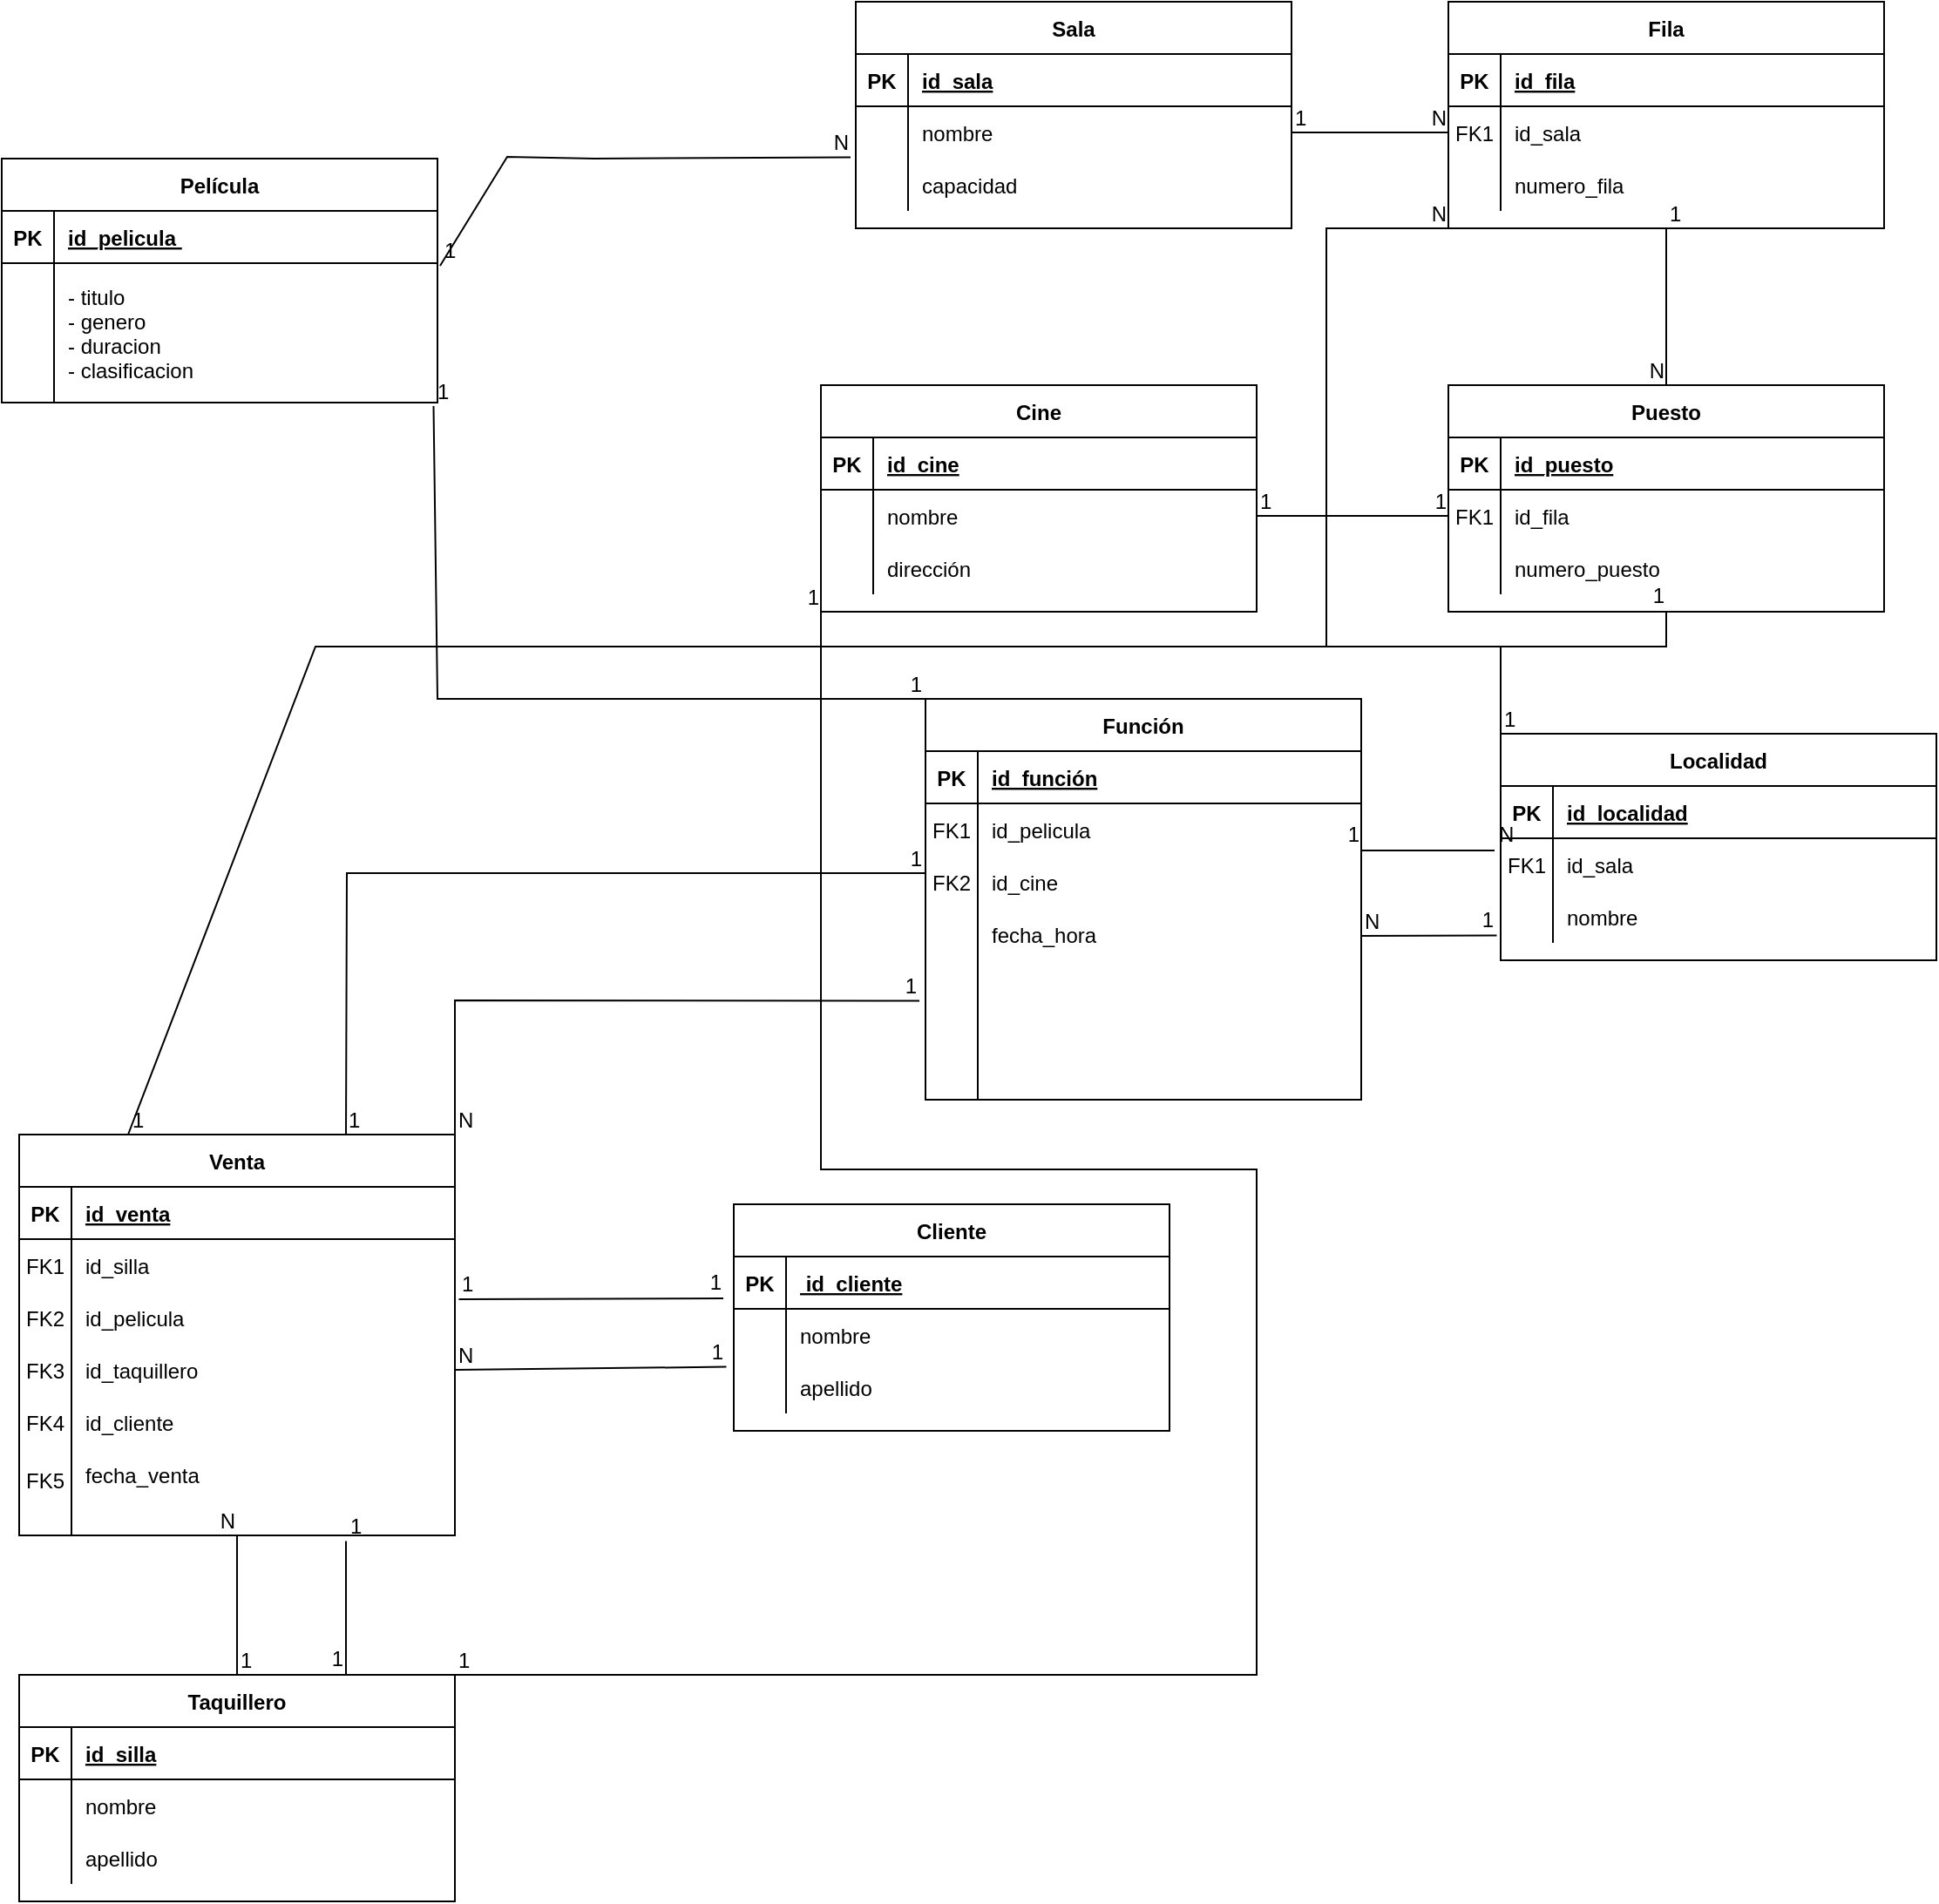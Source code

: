 <mxfile version="24.6.4" type="google">
  <diagram id="R2lEEEUBdFMjLlhIrx00" name="Page-1">
    <mxGraphModel grid="1" page="1" gridSize="10" guides="1" tooltips="1" connect="1" arrows="1" fold="1" pageScale="1" pageWidth="850" pageHeight="1100" math="0" shadow="0" extFonts="Permanent Marker^https://fonts.googleapis.com/css?family=Permanent+Marker">
      <root>
        <mxCell id="0" />
        <mxCell id="1" parent="0" />
        <mxCell id="C-vyLk0tnHw3VtMMgP7b-2" value="Sala" style="shape=table;startSize=30;container=1;collapsible=1;childLayout=tableLayout;fixedRows=1;rowLines=0;fontStyle=1;align=center;resizeLast=1;" vertex="1" parent="1">
          <mxGeometry x="550" y="20" width="250" height="130" as="geometry" />
        </mxCell>
        <mxCell id="C-vyLk0tnHw3VtMMgP7b-3" value="" style="shape=partialRectangle;collapsible=0;dropTarget=0;pointerEvents=0;fillColor=none;points=[[0,0.5],[1,0.5]];portConstraint=eastwest;top=0;left=0;right=0;bottom=1;" vertex="1" parent="C-vyLk0tnHw3VtMMgP7b-2">
          <mxGeometry y="30" width="250" height="30" as="geometry" />
        </mxCell>
        <mxCell id="C-vyLk0tnHw3VtMMgP7b-4" value="PK" style="shape=partialRectangle;overflow=hidden;connectable=0;fillColor=none;top=0;left=0;bottom=0;right=0;fontStyle=1;" vertex="1" parent="C-vyLk0tnHw3VtMMgP7b-3">
          <mxGeometry width="30" height="30" as="geometry">
            <mxRectangle width="30" height="30" as="alternateBounds" />
          </mxGeometry>
        </mxCell>
        <mxCell id="C-vyLk0tnHw3VtMMgP7b-5" value="id_sala " style="shape=partialRectangle;overflow=hidden;connectable=0;fillColor=none;top=0;left=0;bottom=0;right=0;align=left;spacingLeft=6;fontStyle=5;" vertex="1" parent="C-vyLk0tnHw3VtMMgP7b-3">
          <mxGeometry x="30" width="220" height="30" as="geometry">
            <mxRectangle width="220" height="30" as="alternateBounds" />
          </mxGeometry>
        </mxCell>
        <mxCell id="C-vyLk0tnHw3VtMMgP7b-6" value="" style="shape=partialRectangle;collapsible=0;dropTarget=0;pointerEvents=0;fillColor=none;points=[[0,0.5],[1,0.5]];portConstraint=eastwest;top=0;left=0;right=0;bottom=0;" vertex="1" parent="C-vyLk0tnHw3VtMMgP7b-2">
          <mxGeometry y="60" width="250" height="30" as="geometry" />
        </mxCell>
        <mxCell id="C-vyLk0tnHw3VtMMgP7b-7" value="" style="shape=partialRectangle;overflow=hidden;connectable=0;fillColor=none;top=0;left=0;bottom=0;right=0;" vertex="1" parent="C-vyLk0tnHw3VtMMgP7b-6">
          <mxGeometry width="30" height="30" as="geometry">
            <mxRectangle width="30" height="30" as="alternateBounds" />
          </mxGeometry>
        </mxCell>
        <mxCell id="C-vyLk0tnHw3VtMMgP7b-8" value="nombre" style="shape=partialRectangle;overflow=hidden;connectable=0;fillColor=none;top=0;left=0;bottom=0;right=0;align=left;spacingLeft=6;" vertex="1" parent="C-vyLk0tnHw3VtMMgP7b-6">
          <mxGeometry x="30" width="220" height="30" as="geometry">
            <mxRectangle width="220" height="30" as="alternateBounds" />
          </mxGeometry>
        </mxCell>
        <mxCell id="C-vyLk0tnHw3VtMMgP7b-9" value="" style="shape=partialRectangle;collapsible=0;dropTarget=0;pointerEvents=0;fillColor=none;points=[[0,0.5],[1,0.5]];portConstraint=eastwest;top=0;left=0;right=0;bottom=0;" vertex="1" parent="C-vyLk0tnHw3VtMMgP7b-2">
          <mxGeometry y="90" width="250" height="30" as="geometry" />
        </mxCell>
        <mxCell id="C-vyLk0tnHw3VtMMgP7b-10" value="" style="shape=partialRectangle;overflow=hidden;connectable=0;fillColor=none;top=0;left=0;bottom=0;right=0;" vertex="1" parent="C-vyLk0tnHw3VtMMgP7b-9">
          <mxGeometry width="30" height="30" as="geometry">
            <mxRectangle width="30" height="30" as="alternateBounds" />
          </mxGeometry>
        </mxCell>
        <mxCell id="C-vyLk0tnHw3VtMMgP7b-11" value="capacidad" style="shape=partialRectangle;overflow=hidden;connectable=0;fillColor=none;top=0;left=0;bottom=0;right=0;align=left;spacingLeft=6;" vertex="1" parent="C-vyLk0tnHw3VtMMgP7b-9">
          <mxGeometry x="30" width="220" height="30" as="geometry">
            <mxRectangle width="220" height="30" as="alternateBounds" />
          </mxGeometry>
        </mxCell>
        <mxCell id="C-vyLk0tnHw3VtMMgP7b-13" value="Fila" style="shape=table;startSize=30;container=1;collapsible=1;childLayout=tableLayout;fixedRows=1;rowLines=0;fontStyle=1;align=center;resizeLast=1;" vertex="1" parent="1">
          <mxGeometry x="890" y="20" width="250" height="130" as="geometry">
            <mxRectangle x="450" y="280" width="60" height="30" as="alternateBounds" />
          </mxGeometry>
        </mxCell>
        <mxCell id="C-vyLk0tnHw3VtMMgP7b-14" value="" style="shape=partialRectangle;collapsible=0;dropTarget=0;pointerEvents=0;fillColor=none;points=[[0,0.5],[1,0.5]];portConstraint=eastwest;top=0;left=0;right=0;bottom=1;" vertex="1" parent="C-vyLk0tnHw3VtMMgP7b-13">
          <mxGeometry y="30" width="250" height="30" as="geometry" />
        </mxCell>
        <mxCell id="C-vyLk0tnHw3VtMMgP7b-15" value="PK" style="shape=partialRectangle;overflow=hidden;connectable=0;fillColor=none;top=0;left=0;bottom=0;right=0;fontStyle=1;" vertex="1" parent="C-vyLk0tnHw3VtMMgP7b-14">
          <mxGeometry width="30" height="30" as="geometry">
            <mxRectangle width="30" height="30" as="alternateBounds" />
          </mxGeometry>
        </mxCell>
        <mxCell id="C-vyLk0tnHw3VtMMgP7b-16" value="id_fila " style="shape=partialRectangle;overflow=hidden;connectable=0;fillColor=none;top=0;left=0;bottom=0;right=0;align=left;spacingLeft=6;fontStyle=5;" vertex="1" parent="C-vyLk0tnHw3VtMMgP7b-14">
          <mxGeometry x="30" width="220" height="30" as="geometry">
            <mxRectangle width="220" height="30" as="alternateBounds" />
          </mxGeometry>
        </mxCell>
        <mxCell id="C-vyLk0tnHw3VtMMgP7b-17" value="" style="shape=partialRectangle;collapsible=0;dropTarget=0;pointerEvents=0;fillColor=none;points=[[0,0.5],[1,0.5]];portConstraint=eastwest;top=0;left=0;right=0;bottom=0;" vertex="1" parent="C-vyLk0tnHw3VtMMgP7b-13">
          <mxGeometry y="60" width="250" height="30" as="geometry" />
        </mxCell>
        <mxCell id="C-vyLk0tnHw3VtMMgP7b-18" value="FK1" style="shape=partialRectangle;overflow=hidden;connectable=0;fillColor=none;top=0;left=0;bottom=0;right=0;" vertex="1" parent="C-vyLk0tnHw3VtMMgP7b-17">
          <mxGeometry width="30" height="30" as="geometry">
            <mxRectangle width="30" height="30" as="alternateBounds" />
          </mxGeometry>
        </mxCell>
        <mxCell id="C-vyLk0tnHw3VtMMgP7b-19" value="id_sala" style="shape=partialRectangle;overflow=hidden;connectable=0;fillColor=none;top=0;left=0;bottom=0;right=0;align=left;spacingLeft=6;" vertex="1" parent="C-vyLk0tnHw3VtMMgP7b-17">
          <mxGeometry x="30" width="220" height="30" as="geometry">
            <mxRectangle width="220" height="30" as="alternateBounds" />
          </mxGeometry>
        </mxCell>
        <mxCell id="C-vyLk0tnHw3VtMMgP7b-20" value="" style="shape=partialRectangle;collapsible=0;dropTarget=0;pointerEvents=0;fillColor=none;points=[[0,0.5],[1,0.5]];portConstraint=eastwest;top=0;left=0;right=0;bottom=0;" vertex="1" parent="C-vyLk0tnHw3VtMMgP7b-13">
          <mxGeometry y="90" width="250" height="30" as="geometry" />
        </mxCell>
        <mxCell id="C-vyLk0tnHw3VtMMgP7b-21" value="" style="shape=partialRectangle;overflow=hidden;connectable=0;fillColor=none;top=0;left=0;bottom=0;right=0;" vertex="1" parent="C-vyLk0tnHw3VtMMgP7b-20">
          <mxGeometry width="30" height="30" as="geometry">
            <mxRectangle width="30" height="30" as="alternateBounds" />
          </mxGeometry>
        </mxCell>
        <mxCell id="C-vyLk0tnHw3VtMMgP7b-22" value="numero_fila" style="shape=partialRectangle;overflow=hidden;connectable=0;fillColor=none;top=0;left=0;bottom=0;right=0;align=left;spacingLeft=6;" vertex="1" parent="C-vyLk0tnHw3VtMMgP7b-20">
          <mxGeometry x="30" width="220" height="30" as="geometry">
            <mxRectangle width="220" height="30" as="alternateBounds" />
          </mxGeometry>
        </mxCell>
        <mxCell id="C-vyLk0tnHw3VtMMgP7b-23" value="Película" style="shape=table;startSize=30;container=1;collapsible=1;childLayout=tableLayout;fixedRows=1;rowLines=0;fontStyle=1;align=center;resizeLast=1;" vertex="1" parent="1">
          <mxGeometry x="60" y="110" width="250" height="140" as="geometry" />
        </mxCell>
        <mxCell id="C-vyLk0tnHw3VtMMgP7b-24" value="" style="shape=partialRectangle;collapsible=0;dropTarget=0;pointerEvents=0;fillColor=none;points=[[0,0.5],[1,0.5]];portConstraint=eastwest;top=0;left=0;right=0;bottom=1;" vertex="1" parent="C-vyLk0tnHw3VtMMgP7b-23">
          <mxGeometry y="30" width="250" height="30" as="geometry" />
        </mxCell>
        <mxCell id="C-vyLk0tnHw3VtMMgP7b-25" value="PK" style="shape=partialRectangle;overflow=hidden;connectable=0;fillColor=none;top=0;left=0;bottom=0;right=0;fontStyle=1;" vertex="1" parent="C-vyLk0tnHw3VtMMgP7b-24">
          <mxGeometry width="30" height="30" as="geometry">
            <mxRectangle width="30" height="30" as="alternateBounds" />
          </mxGeometry>
        </mxCell>
        <mxCell id="C-vyLk0tnHw3VtMMgP7b-26" value="id_pelicula " style="shape=partialRectangle;overflow=hidden;connectable=0;fillColor=none;top=0;left=0;bottom=0;right=0;align=left;spacingLeft=6;fontStyle=5;" vertex="1" parent="C-vyLk0tnHw3VtMMgP7b-24">
          <mxGeometry x="30" width="220" height="30" as="geometry">
            <mxRectangle width="220" height="30" as="alternateBounds" />
          </mxGeometry>
        </mxCell>
        <mxCell id="C-vyLk0tnHw3VtMMgP7b-27" value="" style="shape=partialRectangle;collapsible=0;dropTarget=0;pointerEvents=0;fillColor=none;points=[[0,0.5],[1,0.5]];portConstraint=eastwest;top=0;left=0;right=0;bottom=0;" vertex="1" parent="C-vyLk0tnHw3VtMMgP7b-23">
          <mxGeometry y="60" width="250" height="80" as="geometry" />
        </mxCell>
        <mxCell id="C-vyLk0tnHw3VtMMgP7b-28" value="" style="shape=partialRectangle;overflow=hidden;connectable=0;fillColor=none;top=0;left=0;bottom=0;right=0;" vertex="1" parent="C-vyLk0tnHw3VtMMgP7b-27">
          <mxGeometry width="30" height="80" as="geometry">
            <mxRectangle width="30" height="80" as="alternateBounds" />
          </mxGeometry>
        </mxCell>
        <mxCell id="C-vyLk0tnHw3VtMMgP7b-29" value="- titulo&#xa;- genero&#xa;- duracion&#xa;- clasificacion" style="shape=partialRectangle;overflow=hidden;connectable=0;fillColor=none;top=0;left=0;bottom=0;right=0;align=left;spacingLeft=6;" vertex="1" parent="C-vyLk0tnHw3VtMMgP7b-27">
          <mxGeometry x="30" width="220" height="80" as="geometry">
            <mxRectangle width="220" height="80" as="alternateBounds" />
          </mxGeometry>
        </mxCell>
        <mxCell id="oK8JQC0WlTjFIz0w47N_-2" value="Puesto" style="shape=table;startSize=30;container=1;collapsible=1;childLayout=tableLayout;fixedRows=1;rowLines=0;fontStyle=1;align=center;resizeLast=1;" vertex="1" parent="1">
          <mxGeometry x="890" y="240" width="250" height="130" as="geometry" />
        </mxCell>
        <mxCell id="oK8JQC0WlTjFIz0w47N_-3" value="" style="shape=partialRectangle;collapsible=0;dropTarget=0;pointerEvents=0;fillColor=none;points=[[0,0.5],[1,0.5]];portConstraint=eastwest;top=0;left=0;right=0;bottom=1;" vertex="1" parent="oK8JQC0WlTjFIz0w47N_-2">
          <mxGeometry y="30" width="250" height="30" as="geometry" />
        </mxCell>
        <mxCell id="oK8JQC0WlTjFIz0w47N_-4" value="PK" style="shape=partialRectangle;overflow=hidden;connectable=0;fillColor=none;top=0;left=0;bottom=0;right=0;fontStyle=1;" vertex="1" parent="oK8JQC0WlTjFIz0w47N_-3">
          <mxGeometry width="30" height="30" as="geometry">
            <mxRectangle width="30" height="30" as="alternateBounds" />
          </mxGeometry>
        </mxCell>
        <mxCell id="oK8JQC0WlTjFIz0w47N_-5" value="id_puesto" style="shape=partialRectangle;overflow=hidden;connectable=0;fillColor=none;top=0;left=0;bottom=0;right=0;align=left;spacingLeft=6;fontStyle=5;" vertex="1" parent="oK8JQC0WlTjFIz0w47N_-3">
          <mxGeometry x="30" width="220" height="30" as="geometry">
            <mxRectangle width="220" height="30" as="alternateBounds" />
          </mxGeometry>
        </mxCell>
        <mxCell id="oK8JQC0WlTjFIz0w47N_-6" value="" style="shape=partialRectangle;collapsible=0;dropTarget=0;pointerEvents=0;fillColor=none;points=[[0,0.5],[1,0.5]];portConstraint=eastwest;top=0;left=0;right=0;bottom=0;" vertex="1" parent="oK8JQC0WlTjFIz0w47N_-2">
          <mxGeometry y="60" width="250" height="30" as="geometry" />
        </mxCell>
        <mxCell id="oK8JQC0WlTjFIz0w47N_-7" value="FK1" style="shape=partialRectangle;overflow=hidden;connectable=0;fillColor=none;top=0;left=0;bottom=0;right=0;" vertex="1" parent="oK8JQC0WlTjFIz0w47N_-6">
          <mxGeometry width="30" height="30" as="geometry">
            <mxRectangle width="30" height="30" as="alternateBounds" />
          </mxGeometry>
        </mxCell>
        <mxCell id="oK8JQC0WlTjFIz0w47N_-8" value="id_fila" style="shape=partialRectangle;overflow=hidden;connectable=0;fillColor=none;top=0;left=0;bottom=0;right=0;align=left;spacingLeft=6;" vertex="1" parent="oK8JQC0WlTjFIz0w47N_-6">
          <mxGeometry x="30" width="220" height="30" as="geometry">
            <mxRectangle width="220" height="30" as="alternateBounds" />
          </mxGeometry>
        </mxCell>
        <mxCell id="oK8JQC0WlTjFIz0w47N_-9" value="" style="shape=partialRectangle;collapsible=0;dropTarget=0;pointerEvents=0;fillColor=none;points=[[0,0.5],[1,0.5]];portConstraint=eastwest;top=0;left=0;right=0;bottom=0;" vertex="1" parent="oK8JQC0WlTjFIz0w47N_-2">
          <mxGeometry y="90" width="250" height="30" as="geometry" />
        </mxCell>
        <mxCell id="oK8JQC0WlTjFIz0w47N_-10" value="" style="shape=partialRectangle;overflow=hidden;connectable=0;fillColor=none;top=0;left=0;bottom=0;right=0;" vertex="1" parent="oK8JQC0WlTjFIz0w47N_-9">
          <mxGeometry width="30" height="30" as="geometry">
            <mxRectangle width="30" height="30" as="alternateBounds" />
          </mxGeometry>
        </mxCell>
        <mxCell id="oK8JQC0WlTjFIz0w47N_-11" value="numero_puesto" style="shape=partialRectangle;overflow=hidden;connectable=0;fillColor=none;top=0;left=0;bottom=0;right=0;align=left;spacingLeft=6;" vertex="1" parent="oK8JQC0WlTjFIz0w47N_-9">
          <mxGeometry x="30" width="220" height="30" as="geometry">
            <mxRectangle width="220" height="30" as="alternateBounds" />
          </mxGeometry>
        </mxCell>
        <mxCell id="oK8JQC0WlTjFIz0w47N_-12" value="Cine" style="shape=table;startSize=30;container=1;collapsible=1;childLayout=tableLayout;fixedRows=1;rowLines=0;fontStyle=1;align=center;resizeLast=1;" vertex="1" parent="1">
          <mxGeometry x="530" y="240" width="250" height="130" as="geometry" />
        </mxCell>
        <mxCell id="oK8JQC0WlTjFIz0w47N_-13" value="" style="shape=partialRectangle;collapsible=0;dropTarget=0;pointerEvents=0;fillColor=none;points=[[0,0.5],[1,0.5]];portConstraint=eastwest;top=0;left=0;right=0;bottom=1;" vertex="1" parent="oK8JQC0WlTjFIz0w47N_-12">
          <mxGeometry y="30" width="250" height="30" as="geometry" />
        </mxCell>
        <mxCell id="oK8JQC0WlTjFIz0w47N_-14" value="PK" style="shape=partialRectangle;overflow=hidden;connectable=0;fillColor=none;top=0;left=0;bottom=0;right=0;fontStyle=1;" vertex="1" parent="oK8JQC0WlTjFIz0w47N_-13">
          <mxGeometry width="30" height="30" as="geometry">
            <mxRectangle width="30" height="30" as="alternateBounds" />
          </mxGeometry>
        </mxCell>
        <mxCell id="oK8JQC0WlTjFIz0w47N_-15" value="id_cine" style="shape=partialRectangle;overflow=hidden;connectable=0;fillColor=none;top=0;left=0;bottom=0;right=0;align=left;spacingLeft=6;fontStyle=5;" vertex="1" parent="oK8JQC0WlTjFIz0w47N_-13">
          <mxGeometry x="30" width="220" height="30" as="geometry">
            <mxRectangle width="220" height="30" as="alternateBounds" />
          </mxGeometry>
        </mxCell>
        <mxCell id="oK8JQC0WlTjFIz0w47N_-16" value="" style="shape=partialRectangle;collapsible=0;dropTarget=0;pointerEvents=0;fillColor=none;points=[[0,0.5],[1,0.5]];portConstraint=eastwest;top=0;left=0;right=0;bottom=0;" vertex="1" parent="oK8JQC0WlTjFIz0w47N_-12">
          <mxGeometry y="60" width="250" height="30" as="geometry" />
        </mxCell>
        <mxCell id="oK8JQC0WlTjFIz0w47N_-17" value="" style="shape=partialRectangle;overflow=hidden;connectable=0;fillColor=none;top=0;left=0;bottom=0;right=0;" vertex="1" parent="oK8JQC0WlTjFIz0w47N_-16">
          <mxGeometry width="30" height="30" as="geometry">
            <mxRectangle width="30" height="30" as="alternateBounds" />
          </mxGeometry>
        </mxCell>
        <mxCell id="oK8JQC0WlTjFIz0w47N_-18" value="nombre" style="shape=partialRectangle;overflow=hidden;connectable=0;fillColor=none;top=0;left=0;bottom=0;right=0;align=left;spacingLeft=6;" vertex="1" parent="oK8JQC0WlTjFIz0w47N_-16">
          <mxGeometry x="30" width="220" height="30" as="geometry">
            <mxRectangle width="220" height="30" as="alternateBounds" />
          </mxGeometry>
        </mxCell>
        <mxCell id="oK8JQC0WlTjFIz0w47N_-19" value="" style="shape=partialRectangle;collapsible=0;dropTarget=0;pointerEvents=0;fillColor=none;points=[[0,0.5],[1,0.5]];portConstraint=eastwest;top=0;left=0;right=0;bottom=0;" vertex="1" parent="oK8JQC0WlTjFIz0w47N_-12">
          <mxGeometry y="90" width="250" height="30" as="geometry" />
        </mxCell>
        <mxCell id="oK8JQC0WlTjFIz0w47N_-20" value="" style="shape=partialRectangle;overflow=hidden;connectable=0;fillColor=none;top=0;left=0;bottom=0;right=0;" vertex="1" parent="oK8JQC0WlTjFIz0w47N_-19">
          <mxGeometry width="30" height="30" as="geometry">
            <mxRectangle width="30" height="30" as="alternateBounds" />
          </mxGeometry>
        </mxCell>
        <mxCell id="oK8JQC0WlTjFIz0w47N_-21" value="dirección" style="shape=partialRectangle;overflow=hidden;connectable=0;fillColor=none;top=0;left=0;bottom=0;right=0;align=left;spacingLeft=6;" vertex="1" parent="oK8JQC0WlTjFIz0w47N_-19">
          <mxGeometry x="30" width="220" height="30" as="geometry">
            <mxRectangle width="220" height="30" as="alternateBounds" />
          </mxGeometry>
        </mxCell>
        <mxCell id="oK8JQC0WlTjFIz0w47N_-22" value="Taquillero" style="shape=table;startSize=30;container=1;collapsible=1;childLayout=tableLayout;fixedRows=1;rowLines=0;fontStyle=1;align=center;resizeLast=1;" vertex="1" parent="1">
          <mxGeometry x="70" y="980" width="250" height="130" as="geometry" />
        </mxCell>
        <mxCell id="oK8JQC0WlTjFIz0w47N_-23" value="" style="shape=partialRectangle;collapsible=0;dropTarget=0;pointerEvents=0;fillColor=none;points=[[0,0.5],[1,0.5]];portConstraint=eastwest;top=0;left=0;right=0;bottom=1;" vertex="1" parent="oK8JQC0WlTjFIz0w47N_-22">
          <mxGeometry y="30" width="250" height="30" as="geometry" />
        </mxCell>
        <mxCell id="oK8JQC0WlTjFIz0w47N_-24" value="PK" style="shape=partialRectangle;overflow=hidden;connectable=0;fillColor=none;top=0;left=0;bottom=0;right=0;fontStyle=1;" vertex="1" parent="oK8JQC0WlTjFIz0w47N_-23">
          <mxGeometry width="30" height="30" as="geometry">
            <mxRectangle width="30" height="30" as="alternateBounds" />
          </mxGeometry>
        </mxCell>
        <mxCell id="oK8JQC0WlTjFIz0w47N_-25" value="id_silla " style="shape=partialRectangle;overflow=hidden;connectable=0;fillColor=none;top=0;left=0;bottom=0;right=0;align=left;spacingLeft=6;fontStyle=5;" vertex="1" parent="oK8JQC0WlTjFIz0w47N_-23">
          <mxGeometry x="30" width="220" height="30" as="geometry">
            <mxRectangle width="220" height="30" as="alternateBounds" />
          </mxGeometry>
        </mxCell>
        <mxCell id="oK8JQC0WlTjFIz0w47N_-26" value="" style="shape=partialRectangle;collapsible=0;dropTarget=0;pointerEvents=0;fillColor=none;points=[[0,0.5],[1,0.5]];portConstraint=eastwest;top=0;left=0;right=0;bottom=0;" vertex="1" parent="oK8JQC0WlTjFIz0w47N_-22">
          <mxGeometry y="60" width="250" height="30" as="geometry" />
        </mxCell>
        <mxCell id="oK8JQC0WlTjFIz0w47N_-27" value="" style="shape=partialRectangle;overflow=hidden;connectable=0;fillColor=none;top=0;left=0;bottom=0;right=0;" vertex="1" parent="oK8JQC0WlTjFIz0w47N_-26">
          <mxGeometry width="30" height="30" as="geometry">
            <mxRectangle width="30" height="30" as="alternateBounds" />
          </mxGeometry>
        </mxCell>
        <mxCell id="oK8JQC0WlTjFIz0w47N_-28" value="nombre" style="shape=partialRectangle;overflow=hidden;connectable=0;fillColor=none;top=0;left=0;bottom=0;right=0;align=left;spacingLeft=6;" vertex="1" parent="oK8JQC0WlTjFIz0w47N_-26">
          <mxGeometry x="30" width="220" height="30" as="geometry">
            <mxRectangle width="220" height="30" as="alternateBounds" />
          </mxGeometry>
        </mxCell>
        <mxCell id="oK8JQC0WlTjFIz0w47N_-29" value="" style="shape=partialRectangle;collapsible=0;dropTarget=0;pointerEvents=0;fillColor=none;points=[[0,0.5],[1,0.5]];portConstraint=eastwest;top=0;left=0;right=0;bottom=0;" vertex="1" parent="oK8JQC0WlTjFIz0w47N_-22">
          <mxGeometry y="90" width="250" height="30" as="geometry" />
        </mxCell>
        <mxCell id="oK8JQC0WlTjFIz0w47N_-30" value="" style="shape=partialRectangle;overflow=hidden;connectable=0;fillColor=none;top=0;left=0;bottom=0;right=0;" vertex="1" parent="oK8JQC0WlTjFIz0w47N_-29">
          <mxGeometry width="30" height="30" as="geometry">
            <mxRectangle width="30" height="30" as="alternateBounds" />
          </mxGeometry>
        </mxCell>
        <mxCell id="oK8JQC0WlTjFIz0w47N_-31" value="apellido" style="shape=partialRectangle;overflow=hidden;connectable=0;fillColor=none;top=0;left=0;bottom=0;right=0;align=left;spacingLeft=6;" vertex="1" parent="oK8JQC0WlTjFIz0w47N_-29">
          <mxGeometry x="30" width="220" height="30" as="geometry">
            <mxRectangle width="220" height="30" as="alternateBounds" />
          </mxGeometry>
        </mxCell>
        <mxCell id="oK8JQC0WlTjFIz0w47N_-32" value="Cliente" style="shape=table;startSize=30;container=1;collapsible=1;childLayout=tableLayout;fixedRows=1;rowLines=0;fontStyle=1;align=center;resizeLast=1;" vertex="1" parent="1">
          <mxGeometry x="480" y="710" width="250" height="130" as="geometry" />
        </mxCell>
        <mxCell id="oK8JQC0WlTjFIz0w47N_-33" value="" style="shape=partialRectangle;collapsible=0;dropTarget=0;pointerEvents=0;fillColor=none;points=[[0,0.5],[1,0.5]];portConstraint=eastwest;top=0;left=0;right=0;bottom=1;" vertex="1" parent="oK8JQC0WlTjFIz0w47N_-32">
          <mxGeometry y="30" width="250" height="30" as="geometry" />
        </mxCell>
        <mxCell id="oK8JQC0WlTjFIz0w47N_-34" value="PK" style="shape=partialRectangle;overflow=hidden;connectable=0;fillColor=none;top=0;left=0;bottom=0;right=0;fontStyle=1;" vertex="1" parent="oK8JQC0WlTjFIz0w47N_-33">
          <mxGeometry width="30" height="30" as="geometry">
            <mxRectangle width="30" height="30" as="alternateBounds" />
          </mxGeometry>
        </mxCell>
        <mxCell id="oK8JQC0WlTjFIz0w47N_-35" value=" id_cliente " style="shape=partialRectangle;overflow=hidden;connectable=0;fillColor=none;top=0;left=0;bottom=0;right=0;align=left;spacingLeft=6;fontStyle=5;" vertex="1" parent="oK8JQC0WlTjFIz0w47N_-33">
          <mxGeometry x="30" width="220" height="30" as="geometry">
            <mxRectangle width="220" height="30" as="alternateBounds" />
          </mxGeometry>
        </mxCell>
        <mxCell id="oK8JQC0WlTjFIz0w47N_-36" value="" style="shape=partialRectangle;collapsible=0;dropTarget=0;pointerEvents=0;fillColor=none;points=[[0,0.5],[1,0.5]];portConstraint=eastwest;top=0;left=0;right=0;bottom=0;" vertex="1" parent="oK8JQC0WlTjFIz0w47N_-32">
          <mxGeometry y="60" width="250" height="30" as="geometry" />
        </mxCell>
        <mxCell id="oK8JQC0WlTjFIz0w47N_-37" value="" style="shape=partialRectangle;overflow=hidden;connectable=0;fillColor=none;top=0;left=0;bottom=0;right=0;" vertex="1" parent="oK8JQC0WlTjFIz0w47N_-36">
          <mxGeometry width="30" height="30" as="geometry">
            <mxRectangle width="30" height="30" as="alternateBounds" />
          </mxGeometry>
        </mxCell>
        <mxCell id="oK8JQC0WlTjFIz0w47N_-38" value="nombre" style="shape=partialRectangle;overflow=hidden;connectable=0;fillColor=none;top=0;left=0;bottom=0;right=0;align=left;spacingLeft=6;" vertex="1" parent="oK8JQC0WlTjFIz0w47N_-36">
          <mxGeometry x="30" width="220" height="30" as="geometry">
            <mxRectangle width="220" height="30" as="alternateBounds" />
          </mxGeometry>
        </mxCell>
        <mxCell id="oK8JQC0WlTjFIz0w47N_-39" value="" style="shape=partialRectangle;collapsible=0;dropTarget=0;pointerEvents=0;fillColor=none;points=[[0,0.5],[1,0.5]];portConstraint=eastwest;top=0;left=0;right=0;bottom=0;" vertex="1" parent="oK8JQC0WlTjFIz0w47N_-32">
          <mxGeometry y="90" width="250" height="30" as="geometry" />
        </mxCell>
        <mxCell id="oK8JQC0WlTjFIz0w47N_-40" value="" style="shape=partialRectangle;overflow=hidden;connectable=0;fillColor=none;top=0;left=0;bottom=0;right=0;" vertex="1" parent="oK8JQC0WlTjFIz0w47N_-39">
          <mxGeometry width="30" height="30" as="geometry">
            <mxRectangle width="30" height="30" as="alternateBounds" />
          </mxGeometry>
        </mxCell>
        <mxCell id="oK8JQC0WlTjFIz0w47N_-41" value="apellido" style="shape=partialRectangle;overflow=hidden;connectable=0;fillColor=none;top=0;left=0;bottom=0;right=0;align=left;spacingLeft=6;" vertex="1" parent="oK8JQC0WlTjFIz0w47N_-39">
          <mxGeometry x="30" width="220" height="30" as="geometry">
            <mxRectangle width="220" height="30" as="alternateBounds" />
          </mxGeometry>
        </mxCell>
        <mxCell id="oK8JQC0WlTjFIz0w47N_-42" value="Venta" style="shape=table;startSize=30;container=1;collapsible=1;childLayout=tableLayout;fixedRows=1;rowLines=0;fontStyle=1;align=center;resizeLast=1;" vertex="1" parent="1">
          <mxGeometry x="70" y="670" width="250" height="230" as="geometry" />
        </mxCell>
        <mxCell id="oK8JQC0WlTjFIz0w47N_-43" value="" style="shape=partialRectangle;collapsible=0;dropTarget=0;pointerEvents=0;fillColor=none;points=[[0,0.5],[1,0.5]];portConstraint=eastwest;top=0;left=0;right=0;bottom=1;" vertex="1" parent="oK8JQC0WlTjFIz0w47N_-42">
          <mxGeometry y="30" width="250" height="30" as="geometry" />
        </mxCell>
        <mxCell id="oK8JQC0WlTjFIz0w47N_-44" value="PK" style="shape=partialRectangle;overflow=hidden;connectable=0;fillColor=none;top=0;left=0;bottom=0;right=0;fontStyle=1;" vertex="1" parent="oK8JQC0WlTjFIz0w47N_-43">
          <mxGeometry width="30" height="30" as="geometry">
            <mxRectangle width="30" height="30" as="alternateBounds" />
          </mxGeometry>
        </mxCell>
        <mxCell id="oK8JQC0WlTjFIz0w47N_-45" value="id_venta" style="shape=partialRectangle;overflow=hidden;connectable=0;fillColor=none;top=0;left=0;bottom=0;right=0;align=left;spacingLeft=6;fontStyle=5;" vertex="1" parent="oK8JQC0WlTjFIz0w47N_-43">
          <mxGeometry x="30" width="220" height="30" as="geometry">
            <mxRectangle width="220" height="30" as="alternateBounds" />
          </mxGeometry>
        </mxCell>
        <mxCell id="oK8JQC0WlTjFIz0w47N_-46" value="" style="shape=partialRectangle;collapsible=0;dropTarget=0;pointerEvents=0;fillColor=none;points=[[0,0.5],[1,0.5]];portConstraint=eastwest;top=0;left=0;right=0;bottom=0;" vertex="1" parent="oK8JQC0WlTjFIz0w47N_-42">
          <mxGeometry y="60" width="250" height="30" as="geometry" />
        </mxCell>
        <mxCell id="oK8JQC0WlTjFIz0w47N_-47" value="FK1" style="shape=partialRectangle;overflow=hidden;connectable=0;fillColor=none;top=0;left=0;bottom=0;right=0;" vertex="1" parent="oK8JQC0WlTjFIz0w47N_-46">
          <mxGeometry width="30" height="30" as="geometry">
            <mxRectangle width="30" height="30" as="alternateBounds" />
          </mxGeometry>
        </mxCell>
        <mxCell id="oK8JQC0WlTjFIz0w47N_-48" value="id_silla" style="shape=partialRectangle;overflow=hidden;connectable=0;fillColor=none;top=0;left=0;bottom=0;right=0;align=left;spacingLeft=6;" vertex="1" parent="oK8JQC0WlTjFIz0w47N_-46">
          <mxGeometry x="30" width="220" height="30" as="geometry">
            <mxRectangle width="220" height="30" as="alternateBounds" />
          </mxGeometry>
        </mxCell>
        <mxCell id="oK8JQC0WlTjFIz0w47N_-49" value="" style="shape=partialRectangle;collapsible=0;dropTarget=0;pointerEvents=0;fillColor=none;points=[[0,0.5],[1,0.5]];portConstraint=eastwest;top=0;left=0;right=0;bottom=0;" vertex="1" parent="oK8JQC0WlTjFIz0w47N_-42">
          <mxGeometry y="90" width="250" height="30" as="geometry" />
        </mxCell>
        <mxCell id="oK8JQC0WlTjFIz0w47N_-50" value="" style="shape=partialRectangle;overflow=hidden;connectable=0;fillColor=none;top=0;left=0;bottom=0;right=0;" vertex="1" parent="oK8JQC0WlTjFIz0w47N_-49">
          <mxGeometry width="30" height="30" as="geometry">
            <mxRectangle width="30" height="30" as="alternateBounds" />
          </mxGeometry>
        </mxCell>
        <mxCell id="oK8JQC0WlTjFIz0w47N_-51" value="id_pelicula" style="shape=partialRectangle;overflow=hidden;connectable=0;fillColor=none;top=0;left=0;bottom=0;right=0;align=left;spacingLeft=6;" vertex="1" parent="oK8JQC0WlTjFIz0w47N_-49">
          <mxGeometry x="30" width="220" height="30" as="geometry">
            <mxRectangle width="220" height="30" as="alternateBounds" />
          </mxGeometry>
        </mxCell>
        <mxCell id="oK8JQC0WlTjFIz0w47N_-58" value="" style="shape=partialRectangle;collapsible=0;dropTarget=0;pointerEvents=0;fillColor=none;points=[[0,0.5],[1,0.5]];portConstraint=eastwest;top=0;left=0;right=0;bottom=0;" vertex="1" parent="oK8JQC0WlTjFIz0w47N_-42">
          <mxGeometry y="120" width="250" height="30" as="geometry" />
        </mxCell>
        <mxCell id="oK8JQC0WlTjFIz0w47N_-59" value="" style="shape=partialRectangle;overflow=hidden;connectable=0;fillColor=none;top=0;left=0;bottom=0;right=0;" vertex="1" parent="oK8JQC0WlTjFIz0w47N_-58">
          <mxGeometry width="30" height="30" as="geometry">
            <mxRectangle width="30" height="30" as="alternateBounds" />
          </mxGeometry>
        </mxCell>
        <mxCell id="oK8JQC0WlTjFIz0w47N_-60" value="id_taquillero" style="shape=partialRectangle;overflow=hidden;connectable=0;fillColor=none;top=0;left=0;bottom=0;right=0;align=left;spacingLeft=6;" vertex="1" parent="oK8JQC0WlTjFIz0w47N_-58">
          <mxGeometry x="30" width="220" height="30" as="geometry">
            <mxRectangle width="220" height="30" as="alternateBounds" />
          </mxGeometry>
        </mxCell>
        <mxCell id="oK8JQC0WlTjFIz0w47N_-61" value="" style="shape=partialRectangle;collapsible=0;dropTarget=0;pointerEvents=0;fillColor=none;points=[[0,0.5],[1,0.5]];portConstraint=eastwest;top=0;left=0;right=0;bottom=0;" vertex="1" parent="oK8JQC0WlTjFIz0w47N_-42">
          <mxGeometry y="150" width="250" height="30" as="geometry" />
        </mxCell>
        <mxCell id="oK8JQC0WlTjFIz0w47N_-62" value="" style="shape=partialRectangle;overflow=hidden;connectable=0;fillColor=none;top=0;left=0;bottom=0;right=0;" vertex="1" parent="oK8JQC0WlTjFIz0w47N_-61">
          <mxGeometry width="30" height="30" as="geometry">
            <mxRectangle width="30" height="30" as="alternateBounds" />
          </mxGeometry>
        </mxCell>
        <mxCell id="oK8JQC0WlTjFIz0w47N_-63" value="id_cliente" style="shape=partialRectangle;overflow=hidden;connectable=0;fillColor=none;top=0;left=0;bottom=0;right=0;align=left;spacingLeft=6;" vertex="1" parent="oK8JQC0WlTjFIz0w47N_-61">
          <mxGeometry x="30" width="220" height="30" as="geometry">
            <mxRectangle width="220" height="30" as="alternateBounds" />
          </mxGeometry>
        </mxCell>
        <mxCell id="oK8JQC0WlTjFIz0w47N_-64" value="" style="shape=partialRectangle;collapsible=0;dropTarget=0;pointerEvents=0;fillColor=none;points=[[0,0.5],[1,0.5]];portConstraint=eastwest;top=0;left=0;right=0;bottom=0;" vertex="1" parent="oK8JQC0WlTjFIz0w47N_-42">
          <mxGeometry y="180" width="250" height="30" as="geometry" />
        </mxCell>
        <mxCell id="oK8JQC0WlTjFIz0w47N_-65" value="" style="shape=partialRectangle;overflow=hidden;connectable=0;fillColor=none;top=0;left=0;bottom=0;right=0;" vertex="1" parent="oK8JQC0WlTjFIz0w47N_-64">
          <mxGeometry width="30" height="30" as="geometry">
            <mxRectangle width="30" height="30" as="alternateBounds" />
          </mxGeometry>
        </mxCell>
        <mxCell id="oK8JQC0WlTjFIz0w47N_-66" value="fecha_venta" style="shape=partialRectangle;overflow=hidden;connectable=0;fillColor=none;top=0;left=0;bottom=0;right=0;align=left;spacingLeft=6;" vertex="1" parent="oK8JQC0WlTjFIz0w47N_-64">
          <mxGeometry x="30" width="220" height="30" as="geometry">
            <mxRectangle width="220" height="30" as="alternateBounds" />
          </mxGeometry>
        </mxCell>
        <mxCell id="oK8JQC0WlTjFIz0w47N_-67" value="" style="shape=partialRectangle;collapsible=0;dropTarget=0;pointerEvents=0;fillColor=none;points=[[0,0.5],[1,0.5]];portConstraint=eastwest;top=0;left=0;right=0;bottom=0;" vertex="1" parent="oK8JQC0WlTjFIz0w47N_-42">
          <mxGeometry y="210" width="250" height="20" as="geometry" />
        </mxCell>
        <mxCell id="oK8JQC0WlTjFIz0w47N_-68" value="" style="shape=partialRectangle;overflow=hidden;connectable=0;fillColor=none;top=0;left=0;bottom=0;right=0;" vertex="1" parent="oK8JQC0WlTjFIz0w47N_-67">
          <mxGeometry width="30" height="20" as="geometry">
            <mxRectangle width="30" height="20" as="alternateBounds" />
          </mxGeometry>
        </mxCell>
        <mxCell id="oK8JQC0WlTjFIz0w47N_-69" value="" style="shape=partialRectangle;overflow=hidden;connectable=0;fillColor=none;top=0;left=0;bottom=0;right=0;align=left;spacingLeft=6;" vertex="1" parent="oK8JQC0WlTjFIz0w47N_-67">
          <mxGeometry x="30" width="220" height="20" as="geometry">
            <mxRectangle width="220" height="20" as="alternateBounds" />
          </mxGeometry>
        </mxCell>
        <mxCell id="oK8JQC0WlTjFIz0w47N_-54" value="FK2" style="shape=partialRectangle;overflow=hidden;connectable=0;fillColor=none;top=0;left=0;bottom=0;right=0;" vertex="1" parent="1">
          <mxGeometry x="70" y="760" width="30" height="30" as="geometry">
            <mxRectangle width="30" height="30" as="alternateBounds" />
          </mxGeometry>
        </mxCell>
        <mxCell id="oK8JQC0WlTjFIz0w47N_-71" value="FK3" style="shape=partialRectangle;overflow=hidden;connectable=0;fillColor=none;top=0;left=0;bottom=0;right=0;" vertex="1" parent="1">
          <mxGeometry x="70" y="790" width="30" height="30" as="geometry">
            <mxRectangle width="30" height="30" as="alternateBounds" />
          </mxGeometry>
        </mxCell>
        <mxCell id="oK8JQC0WlTjFIz0w47N_-72" value="FK4" style="shape=partialRectangle;overflow=hidden;connectable=0;fillColor=none;top=0;left=0;bottom=0;right=0;" vertex="1" parent="1">
          <mxGeometry x="70" y="820" width="30" height="30" as="geometry">
            <mxRectangle width="30" height="30" as="alternateBounds" />
          </mxGeometry>
        </mxCell>
        <mxCell id="oK8JQC0WlTjFIz0w47N_-73" value="FK5&#xa;" style="shape=partialRectangle;overflow=hidden;connectable=0;fillColor=none;top=0;left=0;bottom=0;right=0;" vertex="1" parent="1">
          <mxGeometry x="70" y="860" width="30" height="30" as="geometry">
            <mxRectangle width="30" height="30" as="alternateBounds" />
          </mxGeometry>
        </mxCell>
        <mxCell id="oK8JQC0WlTjFIz0w47N_-77" value="" style="endArrow=none;html=1;rounded=0;exitX=1.006;exitY=0.019;exitDx=0;exitDy=0;exitPerimeter=0;entryX=-0.012;entryY=-0.027;entryDx=0;entryDy=0;entryPerimeter=0;" edge="1" parent="1" source="C-vyLk0tnHw3VtMMgP7b-27" target="C-vyLk0tnHw3VtMMgP7b-9">
          <mxGeometry relative="1" as="geometry">
            <mxPoint x="380" y="270" as="sourcePoint" />
            <mxPoint x="540" y="270" as="targetPoint" />
            <Array as="points">
              <mxPoint x="350" y="109" />
              <mxPoint x="400" y="110" />
            </Array>
          </mxGeometry>
        </mxCell>
        <mxCell id="oK8JQC0WlTjFIz0w47N_-78" value="1" style="resizable=0;html=1;whiteSpace=wrap;align=left;verticalAlign=bottom;direction=south;" connectable="0" vertex="1" parent="oK8JQC0WlTjFIz0w47N_-77">
          <mxGeometry x="-1" relative="1" as="geometry" />
        </mxCell>
        <mxCell id="oK8JQC0WlTjFIz0w47N_-79" value="N" style="resizable=0;html=1;whiteSpace=wrap;align=right;verticalAlign=bottom;" connectable="0" vertex="1" parent="oK8JQC0WlTjFIz0w47N_-77">
          <mxGeometry x="1" relative="1" as="geometry" />
        </mxCell>
        <mxCell id="oK8JQC0WlTjFIz0w47N_-86" value="" style="endArrow=none;html=1;rounded=0;entryX=0;entryY=0.5;entryDx=0;entryDy=0;exitX=1;exitY=0.5;exitDx=0;exitDy=0;" edge="1" parent="1" source="C-vyLk0tnHw3VtMMgP7b-6" target="C-vyLk0tnHw3VtMMgP7b-17">
          <mxGeometry relative="1" as="geometry">
            <mxPoint x="790" y="200" as="sourcePoint" />
            <mxPoint x="540" y="270" as="targetPoint" />
            <Array as="points" />
          </mxGeometry>
        </mxCell>
        <mxCell id="oK8JQC0WlTjFIz0w47N_-87" value="1" style="resizable=0;html=1;whiteSpace=wrap;align=left;verticalAlign=bottom;" connectable="0" vertex="1" parent="oK8JQC0WlTjFIz0w47N_-86">
          <mxGeometry x="-1" relative="1" as="geometry" />
        </mxCell>
        <mxCell id="oK8JQC0WlTjFIz0w47N_-88" value="N" style="resizable=0;html=1;whiteSpace=wrap;align=right;verticalAlign=bottom;" connectable="0" vertex="1" parent="oK8JQC0WlTjFIz0w47N_-86">
          <mxGeometry x="1" relative="1" as="geometry" />
        </mxCell>
        <mxCell id="oK8JQC0WlTjFIz0w47N_-89" value="" style="endArrow=none;html=1;rounded=0;entryX=0.5;entryY=0;entryDx=0;entryDy=0;exitX=0.5;exitY=1;exitDx=0;exitDy=0;" edge="1" parent="1" source="C-vyLk0tnHw3VtMMgP7b-13" target="oK8JQC0WlTjFIz0w47N_-2">
          <mxGeometry relative="1" as="geometry">
            <mxPoint x="380" y="270" as="sourcePoint" />
            <mxPoint x="540" y="270" as="targetPoint" />
          </mxGeometry>
        </mxCell>
        <mxCell id="oK8JQC0WlTjFIz0w47N_-90" value="1" style="resizable=0;html=1;whiteSpace=wrap;align=left;verticalAlign=bottom;" connectable="0" vertex="1" parent="oK8JQC0WlTjFIz0w47N_-89">
          <mxGeometry x="-1" relative="1" as="geometry" />
        </mxCell>
        <mxCell id="oK8JQC0WlTjFIz0w47N_-91" value="N" style="resizable=0;html=1;whiteSpace=wrap;align=right;verticalAlign=bottom;" connectable="0" vertex="1" parent="oK8JQC0WlTjFIz0w47N_-89">
          <mxGeometry x="1" relative="1" as="geometry" />
        </mxCell>
        <mxCell id="oK8JQC0WlTjFIz0w47N_-92" value="" style="endArrow=none;html=1;rounded=0;exitX=1;exitY=0.5;exitDx=0;exitDy=0;entryX=0;entryY=0.5;entryDx=0;entryDy=0;" edge="1" parent="1" source="oK8JQC0WlTjFIz0w47N_-16" target="oK8JQC0WlTjFIz0w47N_-6">
          <mxGeometry relative="1" as="geometry">
            <mxPoint x="380" y="270" as="sourcePoint" />
            <mxPoint x="540" y="270" as="targetPoint" />
          </mxGeometry>
        </mxCell>
        <mxCell id="oK8JQC0WlTjFIz0w47N_-93" value="1" style="resizable=0;html=1;whiteSpace=wrap;align=left;verticalAlign=bottom;" connectable="0" vertex="1" parent="oK8JQC0WlTjFIz0w47N_-92">
          <mxGeometry x="-1" relative="1" as="geometry" />
        </mxCell>
        <mxCell id="oK8JQC0WlTjFIz0w47N_-94" value="1" style="resizable=0;html=1;whiteSpace=wrap;align=right;verticalAlign=bottom;" connectable="0" vertex="1" parent="oK8JQC0WlTjFIz0w47N_-92">
          <mxGeometry x="1" relative="1" as="geometry" />
        </mxCell>
        <mxCell id="oK8JQC0WlTjFIz0w47N_-95" value="" style="endArrow=none;html=1;rounded=0;exitX=0.5;exitY=0;exitDx=0;exitDy=0;" edge="1" parent="1" source="oK8JQC0WlTjFIz0w47N_-22">
          <mxGeometry relative="1" as="geometry">
            <mxPoint x="380" y="270" as="sourcePoint" />
            <mxPoint x="195" y="900" as="targetPoint" />
          </mxGeometry>
        </mxCell>
        <mxCell id="oK8JQC0WlTjFIz0w47N_-96" value="1" style="resizable=0;html=1;whiteSpace=wrap;align=left;verticalAlign=bottom;" connectable="0" vertex="1" parent="oK8JQC0WlTjFIz0w47N_-95">
          <mxGeometry x="-1" relative="1" as="geometry" />
        </mxCell>
        <mxCell id="oK8JQC0WlTjFIz0w47N_-97" value="N" style="resizable=0;html=1;whiteSpace=wrap;align=right;verticalAlign=bottom;" connectable="0" vertex="1" parent="oK8JQC0WlTjFIz0w47N_-95">
          <mxGeometry x="1" relative="1" as="geometry" />
        </mxCell>
        <mxCell id="oK8JQC0WlTjFIz0w47N_-98" value="" style="endArrow=none;html=1;rounded=0;exitX=1;exitY=0.5;exitDx=0;exitDy=0;entryX=-0.017;entryY=0.11;entryDx=0;entryDy=0;entryPerimeter=0;" edge="1" parent="1" source="oK8JQC0WlTjFIz0w47N_-58" target="oK8JQC0WlTjFIz0w47N_-39">
          <mxGeometry relative="1" as="geometry">
            <mxPoint x="380" y="630" as="sourcePoint" />
            <mxPoint x="540" y="630" as="targetPoint" />
          </mxGeometry>
        </mxCell>
        <mxCell id="oK8JQC0WlTjFIz0w47N_-99" value="N" style="resizable=0;html=1;whiteSpace=wrap;align=left;verticalAlign=bottom;" connectable="0" vertex="1" parent="oK8JQC0WlTjFIz0w47N_-98">
          <mxGeometry x="-1" relative="1" as="geometry" />
        </mxCell>
        <mxCell id="oK8JQC0WlTjFIz0w47N_-100" value="1" style="resizable=0;html=1;whiteSpace=wrap;align=right;verticalAlign=bottom;" connectable="0" vertex="1" parent="oK8JQC0WlTjFIz0w47N_-98">
          <mxGeometry x="1" relative="1" as="geometry" />
        </mxCell>
        <mxCell id="oK8JQC0WlTjFIz0w47N_-101" value="" style="endArrow=none;html=1;rounded=0;exitX=1;exitY=0;exitDx=0;exitDy=0;entryX=0;entryY=1;entryDx=0;entryDy=0;" edge="1" parent="1" source="oK8JQC0WlTjFIz0w47N_-22" target="oK8JQC0WlTjFIz0w47N_-12">
          <mxGeometry relative="1" as="geometry">
            <mxPoint x="380" y="530" as="sourcePoint" />
            <mxPoint x="540" y="530" as="targetPoint" />
            <Array as="points">
              <mxPoint x="780" y="980" />
              <mxPoint x="780" y="690" />
              <mxPoint x="530" y="690" />
            </Array>
          </mxGeometry>
        </mxCell>
        <mxCell id="oK8JQC0WlTjFIz0w47N_-102" value="1" style="resizable=0;html=1;whiteSpace=wrap;align=left;verticalAlign=bottom;" connectable="0" vertex="1" parent="oK8JQC0WlTjFIz0w47N_-101">
          <mxGeometry x="-1" relative="1" as="geometry" />
        </mxCell>
        <mxCell id="oK8JQC0WlTjFIz0w47N_-103" value="1" style="resizable=0;html=1;whiteSpace=wrap;align=right;verticalAlign=bottom;" connectable="0" vertex="1" parent="oK8JQC0WlTjFIz0w47N_-101">
          <mxGeometry x="1" relative="1" as="geometry" />
        </mxCell>
        <mxCell id="oK8JQC0WlTjFIz0w47N_-105" value="" style="endArrow=none;html=1;rounded=0;exitX=0.75;exitY=0;exitDx=0;exitDy=0;" edge="1" parent="1" source="oK8JQC0WlTjFIz0w47N_-42">
          <mxGeometry relative="1" as="geometry">
            <mxPoint x="380" y="530" as="sourcePoint" />
            <mxPoint x="590" y="520" as="targetPoint" />
            <Array as="points">
              <mxPoint x="258" y="520" />
            </Array>
          </mxGeometry>
        </mxCell>
        <mxCell id="oK8JQC0WlTjFIz0w47N_-106" value="1" style="resizable=0;html=1;whiteSpace=wrap;align=left;verticalAlign=bottom;" connectable="0" vertex="1" parent="oK8JQC0WlTjFIz0w47N_-105">
          <mxGeometry x="-1" relative="1" as="geometry" />
        </mxCell>
        <mxCell id="oK8JQC0WlTjFIz0w47N_-107" value="1" style="resizable=0;html=1;whiteSpace=wrap;align=right;verticalAlign=bottom;" connectable="0" vertex="1" parent="oK8JQC0WlTjFIz0w47N_-105">
          <mxGeometry x="1" relative="1" as="geometry" />
        </mxCell>
        <mxCell id="oK8JQC0WlTjFIz0w47N_-108" value="" style="endArrow=none;html=1;rounded=0;exitX=0.75;exitY=1.165;exitDx=0;exitDy=0;exitPerimeter=0;entryX=0.75;entryY=0;entryDx=0;entryDy=0;" edge="1" parent="1" source="oK8JQC0WlTjFIz0w47N_-67" target="oK8JQC0WlTjFIz0w47N_-22">
          <mxGeometry relative="1" as="geometry">
            <mxPoint x="380" y="770" as="sourcePoint" />
            <mxPoint x="540" y="770" as="targetPoint" />
          </mxGeometry>
        </mxCell>
        <mxCell id="oK8JQC0WlTjFIz0w47N_-109" value="1" style="resizable=0;html=1;whiteSpace=wrap;align=left;verticalAlign=bottom;" connectable="0" vertex="1" parent="oK8JQC0WlTjFIz0w47N_-108">
          <mxGeometry x="-1" relative="1" as="geometry" />
        </mxCell>
        <mxCell id="oK8JQC0WlTjFIz0w47N_-110" value="1" style="resizable=0;html=1;whiteSpace=wrap;align=right;verticalAlign=bottom;" connectable="0" vertex="1" parent="oK8JQC0WlTjFIz0w47N_-108">
          <mxGeometry x="1" relative="1" as="geometry" />
        </mxCell>
        <mxCell id="oK8JQC0WlTjFIz0w47N_-111" value="" style="endArrow=none;html=1;rounded=0;exitX=1.009;exitY=0.149;exitDx=0;exitDy=0;exitPerimeter=0;" edge="1" parent="1" source="oK8JQC0WlTjFIz0w47N_-49">
          <mxGeometry relative="1" as="geometry">
            <mxPoint x="380" y="770" as="sourcePoint" />
            <mxPoint x="474" y="764" as="targetPoint" />
          </mxGeometry>
        </mxCell>
        <mxCell id="oK8JQC0WlTjFIz0w47N_-112" value="1" style="resizable=0;html=1;whiteSpace=wrap;align=left;verticalAlign=bottom;" connectable="0" vertex="1" parent="oK8JQC0WlTjFIz0w47N_-111">
          <mxGeometry x="-1" relative="1" as="geometry" />
        </mxCell>
        <mxCell id="oK8JQC0WlTjFIz0w47N_-113" value="1" style="resizable=0;html=1;whiteSpace=wrap;align=right;verticalAlign=bottom;" connectable="0" vertex="1" parent="oK8JQC0WlTjFIz0w47N_-111">
          <mxGeometry x="1" relative="1" as="geometry" />
        </mxCell>
        <mxCell id="JV9nK_PcDJkUm-soYF0--1" value="Función" style="shape=table;startSize=30;container=1;collapsible=1;childLayout=tableLayout;fixedRows=1;rowLines=0;fontStyle=1;align=center;resizeLast=1;" vertex="1" parent="1">
          <mxGeometry x="590" y="420" width="250" height="230" as="geometry" />
        </mxCell>
        <mxCell id="JV9nK_PcDJkUm-soYF0--2" value="" style="shape=partialRectangle;collapsible=0;dropTarget=0;pointerEvents=0;fillColor=none;points=[[0,0.5],[1,0.5]];portConstraint=eastwest;top=0;left=0;right=0;bottom=1;" vertex="1" parent="JV9nK_PcDJkUm-soYF0--1">
          <mxGeometry y="30" width="250" height="30" as="geometry" />
        </mxCell>
        <mxCell id="JV9nK_PcDJkUm-soYF0--3" value="PK" style="shape=partialRectangle;overflow=hidden;connectable=0;fillColor=none;top=0;left=0;bottom=0;right=0;fontStyle=1;" vertex="1" parent="JV9nK_PcDJkUm-soYF0--2">
          <mxGeometry width="30" height="30" as="geometry">
            <mxRectangle width="30" height="30" as="alternateBounds" />
          </mxGeometry>
        </mxCell>
        <mxCell id="JV9nK_PcDJkUm-soYF0--4" value="id_función" style="shape=partialRectangle;overflow=hidden;connectable=0;fillColor=none;top=0;left=0;bottom=0;right=0;align=left;spacingLeft=6;fontStyle=5;" vertex="1" parent="JV9nK_PcDJkUm-soYF0--2">
          <mxGeometry x="30" width="220" height="30" as="geometry">
            <mxRectangle width="220" height="30" as="alternateBounds" />
          </mxGeometry>
        </mxCell>
        <mxCell id="JV9nK_PcDJkUm-soYF0--5" value="" style="shape=partialRectangle;collapsible=0;dropTarget=0;pointerEvents=0;fillColor=none;points=[[0,0.5],[1,0.5]];portConstraint=eastwest;top=0;left=0;right=0;bottom=0;" vertex="1" parent="JV9nK_PcDJkUm-soYF0--1">
          <mxGeometry y="60" width="250" height="30" as="geometry" />
        </mxCell>
        <mxCell id="JV9nK_PcDJkUm-soYF0--6" value="FK1" style="shape=partialRectangle;overflow=hidden;connectable=0;fillColor=none;top=0;left=0;bottom=0;right=0;" vertex="1" parent="JV9nK_PcDJkUm-soYF0--5">
          <mxGeometry width="30" height="30" as="geometry">
            <mxRectangle width="30" height="30" as="alternateBounds" />
          </mxGeometry>
        </mxCell>
        <mxCell id="JV9nK_PcDJkUm-soYF0--7" value="id_pelicula" style="shape=partialRectangle;overflow=hidden;connectable=0;fillColor=none;top=0;left=0;bottom=0;right=0;align=left;spacingLeft=6;" vertex="1" parent="JV9nK_PcDJkUm-soYF0--5">
          <mxGeometry x="30" width="220" height="30" as="geometry">
            <mxRectangle width="220" height="30" as="alternateBounds" />
          </mxGeometry>
        </mxCell>
        <mxCell id="JV9nK_PcDJkUm-soYF0--8" value="" style="shape=partialRectangle;collapsible=0;dropTarget=0;pointerEvents=0;fillColor=none;points=[[0,0.5],[1,0.5]];portConstraint=eastwest;top=0;left=0;right=0;bottom=0;" vertex="1" parent="JV9nK_PcDJkUm-soYF0--1">
          <mxGeometry y="90" width="250" height="30" as="geometry" />
        </mxCell>
        <mxCell id="JV9nK_PcDJkUm-soYF0--9" value="" style="shape=partialRectangle;overflow=hidden;connectable=0;fillColor=none;top=0;left=0;bottom=0;right=0;" vertex="1" parent="JV9nK_PcDJkUm-soYF0--8">
          <mxGeometry width="30" height="30" as="geometry">
            <mxRectangle width="30" height="30" as="alternateBounds" />
          </mxGeometry>
        </mxCell>
        <mxCell id="JV9nK_PcDJkUm-soYF0--10" value="id_cine" style="shape=partialRectangle;overflow=hidden;connectable=0;fillColor=none;top=0;left=0;bottom=0;right=0;align=left;spacingLeft=6;" vertex="1" parent="JV9nK_PcDJkUm-soYF0--8">
          <mxGeometry x="30" width="220" height="30" as="geometry">
            <mxRectangle width="220" height="30" as="alternateBounds" />
          </mxGeometry>
        </mxCell>
        <mxCell id="JV9nK_PcDJkUm-soYF0--11" value="" style="shape=partialRectangle;collapsible=0;dropTarget=0;pointerEvents=0;fillColor=none;points=[[0,0.5],[1,0.5]];portConstraint=eastwest;top=0;left=0;right=0;bottom=0;" vertex="1" parent="JV9nK_PcDJkUm-soYF0--1">
          <mxGeometry y="120" width="250" height="30" as="geometry" />
        </mxCell>
        <mxCell id="JV9nK_PcDJkUm-soYF0--12" value="" style="shape=partialRectangle;overflow=hidden;connectable=0;fillColor=none;top=0;left=0;bottom=0;right=0;" vertex="1" parent="JV9nK_PcDJkUm-soYF0--11">
          <mxGeometry width="30" height="30" as="geometry">
            <mxRectangle width="30" height="30" as="alternateBounds" />
          </mxGeometry>
        </mxCell>
        <mxCell id="JV9nK_PcDJkUm-soYF0--13" value="fecha_hora" style="shape=partialRectangle;overflow=hidden;connectable=0;fillColor=none;top=0;left=0;bottom=0;right=0;align=left;spacingLeft=6;" vertex="1" parent="JV9nK_PcDJkUm-soYF0--11">
          <mxGeometry x="30" width="220" height="30" as="geometry">
            <mxRectangle width="220" height="30" as="alternateBounds" />
          </mxGeometry>
        </mxCell>
        <mxCell id="JV9nK_PcDJkUm-soYF0--14" value="" style="shape=partialRectangle;collapsible=0;dropTarget=0;pointerEvents=0;fillColor=none;points=[[0,0.5],[1,0.5]];portConstraint=eastwest;top=0;left=0;right=0;bottom=0;" vertex="1" parent="JV9nK_PcDJkUm-soYF0--1">
          <mxGeometry y="150" width="250" height="30" as="geometry" />
        </mxCell>
        <mxCell id="JV9nK_PcDJkUm-soYF0--15" value="" style="shape=partialRectangle;overflow=hidden;connectable=0;fillColor=none;top=0;left=0;bottom=0;right=0;" vertex="1" parent="JV9nK_PcDJkUm-soYF0--14">
          <mxGeometry width="30" height="30" as="geometry">
            <mxRectangle width="30" height="30" as="alternateBounds" />
          </mxGeometry>
        </mxCell>
        <mxCell id="JV9nK_PcDJkUm-soYF0--16" value="" style="shape=partialRectangle;overflow=hidden;connectable=0;fillColor=none;top=0;left=0;bottom=0;right=0;align=left;spacingLeft=6;" vertex="1" parent="JV9nK_PcDJkUm-soYF0--14">
          <mxGeometry x="30" width="220" height="30" as="geometry">
            <mxRectangle width="220" height="30" as="alternateBounds" />
          </mxGeometry>
        </mxCell>
        <mxCell id="JV9nK_PcDJkUm-soYF0--17" value="" style="shape=partialRectangle;collapsible=0;dropTarget=0;pointerEvents=0;fillColor=none;points=[[0,0.5],[1,0.5]];portConstraint=eastwest;top=0;left=0;right=0;bottom=0;" vertex="1" parent="JV9nK_PcDJkUm-soYF0--1">
          <mxGeometry y="180" width="250" height="30" as="geometry" />
        </mxCell>
        <mxCell id="JV9nK_PcDJkUm-soYF0--18" value="" style="shape=partialRectangle;overflow=hidden;connectable=0;fillColor=none;top=0;left=0;bottom=0;right=0;" vertex="1" parent="JV9nK_PcDJkUm-soYF0--17">
          <mxGeometry width="30" height="30" as="geometry">
            <mxRectangle width="30" height="30" as="alternateBounds" />
          </mxGeometry>
        </mxCell>
        <mxCell id="JV9nK_PcDJkUm-soYF0--19" value="" style="shape=partialRectangle;overflow=hidden;connectable=0;fillColor=none;top=0;left=0;bottom=0;right=0;align=left;spacingLeft=6;" vertex="1" parent="JV9nK_PcDJkUm-soYF0--17">
          <mxGeometry x="30" width="220" height="30" as="geometry">
            <mxRectangle width="220" height="30" as="alternateBounds" />
          </mxGeometry>
        </mxCell>
        <mxCell id="JV9nK_PcDJkUm-soYF0--20" value="" style="shape=partialRectangle;collapsible=0;dropTarget=0;pointerEvents=0;fillColor=none;points=[[0,0.5],[1,0.5]];portConstraint=eastwest;top=0;left=0;right=0;bottom=0;" vertex="1" parent="JV9nK_PcDJkUm-soYF0--1">
          <mxGeometry y="210" width="250" height="20" as="geometry" />
        </mxCell>
        <mxCell id="JV9nK_PcDJkUm-soYF0--21" value="" style="shape=partialRectangle;overflow=hidden;connectable=0;fillColor=none;top=0;left=0;bottom=0;right=0;" vertex="1" parent="JV9nK_PcDJkUm-soYF0--20">
          <mxGeometry width="30" height="20" as="geometry">
            <mxRectangle width="30" height="20" as="alternateBounds" />
          </mxGeometry>
        </mxCell>
        <mxCell id="JV9nK_PcDJkUm-soYF0--22" value="" style="shape=partialRectangle;overflow=hidden;connectable=0;fillColor=none;top=0;left=0;bottom=0;right=0;align=left;spacingLeft=6;" vertex="1" parent="JV9nK_PcDJkUm-soYF0--20">
          <mxGeometry x="30" width="220" height="20" as="geometry">
            <mxRectangle width="220" height="20" as="alternateBounds" />
          </mxGeometry>
        </mxCell>
        <mxCell id="JV9nK_PcDJkUm-soYF0--23" value="FK2" style="shape=partialRectangle;overflow=hidden;connectable=0;fillColor=none;top=0;left=0;bottom=0;right=0;" vertex="1" parent="1">
          <mxGeometry x="590" y="510" width="30" height="30" as="geometry">
            <mxRectangle width="30" height="30" as="alternateBounds" />
          </mxGeometry>
        </mxCell>
        <mxCell id="JV9nK_PcDJkUm-soYF0--24" value="Localidad" style="shape=table;startSize=30;container=1;collapsible=1;childLayout=tableLayout;fixedRows=1;rowLines=0;fontStyle=1;align=center;resizeLast=1;" vertex="1" parent="1">
          <mxGeometry x="920" y="440" width="250" height="130" as="geometry">
            <mxRectangle x="450" y="280" width="60" height="30" as="alternateBounds" />
          </mxGeometry>
        </mxCell>
        <mxCell id="JV9nK_PcDJkUm-soYF0--25" value="" style="shape=partialRectangle;collapsible=0;dropTarget=0;pointerEvents=0;fillColor=none;points=[[0,0.5],[1,0.5]];portConstraint=eastwest;top=0;left=0;right=0;bottom=1;" vertex="1" parent="JV9nK_PcDJkUm-soYF0--24">
          <mxGeometry y="30" width="250" height="30" as="geometry" />
        </mxCell>
        <mxCell id="JV9nK_PcDJkUm-soYF0--26" value="PK" style="shape=partialRectangle;overflow=hidden;connectable=0;fillColor=none;top=0;left=0;bottom=0;right=0;fontStyle=1;" vertex="1" parent="JV9nK_PcDJkUm-soYF0--25">
          <mxGeometry width="30" height="30" as="geometry">
            <mxRectangle width="30" height="30" as="alternateBounds" />
          </mxGeometry>
        </mxCell>
        <mxCell id="JV9nK_PcDJkUm-soYF0--27" value="id_localidad " style="shape=partialRectangle;overflow=hidden;connectable=0;fillColor=none;top=0;left=0;bottom=0;right=0;align=left;spacingLeft=6;fontStyle=5;" vertex="1" parent="JV9nK_PcDJkUm-soYF0--25">
          <mxGeometry x="30" width="220" height="30" as="geometry">
            <mxRectangle width="220" height="30" as="alternateBounds" />
          </mxGeometry>
        </mxCell>
        <mxCell id="JV9nK_PcDJkUm-soYF0--28" value="" style="shape=partialRectangle;collapsible=0;dropTarget=0;pointerEvents=0;fillColor=none;points=[[0,0.5],[1,0.5]];portConstraint=eastwest;top=0;left=0;right=0;bottom=0;" vertex="1" parent="JV9nK_PcDJkUm-soYF0--24">
          <mxGeometry y="60" width="250" height="30" as="geometry" />
        </mxCell>
        <mxCell id="JV9nK_PcDJkUm-soYF0--29" value="FK1" style="shape=partialRectangle;overflow=hidden;connectable=0;fillColor=none;top=0;left=0;bottom=0;right=0;" vertex="1" parent="JV9nK_PcDJkUm-soYF0--28">
          <mxGeometry width="30" height="30" as="geometry">
            <mxRectangle width="30" height="30" as="alternateBounds" />
          </mxGeometry>
        </mxCell>
        <mxCell id="JV9nK_PcDJkUm-soYF0--30" value="id_sala" style="shape=partialRectangle;overflow=hidden;connectable=0;fillColor=none;top=0;left=0;bottom=0;right=0;align=left;spacingLeft=6;" vertex="1" parent="JV9nK_PcDJkUm-soYF0--28">
          <mxGeometry x="30" width="220" height="30" as="geometry">
            <mxRectangle width="220" height="30" as="alternateBounds" />
          </mxGeometry>
        </mxCell>
        <mxCell id="JV9nK_PcDJkUm-soYF0--31" value="" style="shape=partialRectangle;collapsible=0;dropTarget=0;pointerEvents=0;fillColor=none;points=[[0,0.5],[1,0.5]];portConstraint=eastwest;top=0;left=0;right=0;bottom=0;" vertex="1" parent="JV9nK_PcDJkUm-soYF0--24">
          <mxGeometry y="90" width="250" height="30" as="geometry" />
        </mxCell>
        <mxCell id="JV9nK_PcDJkUm-soYF0--32" value="" style="shape=partialRectangle;overflow=hidden;connectable=0;fillColor=none;top=0;left=0;bottom=0;right=0;" vertex="1" parent="JV9nK_PcDJkUm-soYF0--31">
          <mxGeometry width="30" height="30" as="geometry">
            <mxRectangle width="30" height="30" as="alternateBounds" />
          </mxGeometry>
        </mxCell>
        <mxCell id="JV9nK_PcDJkUm-soYF0--33" value="nombre" style="shape=partialRectangle;overflow=hidden;connectable=0;fillColor=none;top=0;left=0;bottom=0;right=0;align=left;spacingLeft=6;" vertex="1" parent="JV9nK_PcDJkUm-soYF0--31">
          <mxGeometry x="30" width="220" height="30" as="geometry">
            <mxRectangle width="220" height="30" as="alternateBounds" />
          </mxGeometry>
        </mxCell>
        <mxCell id="JV9nK_PcDJkUm-soYF0--34" value="" style="endArrow=none;html=1;rounded=0;exitX=1;exitY=0;exitDx=0;exitDy=0;entryX=-0.014;entryY=0.775;entryDx=0;entryDy=0;entryPerimeter=0;" edge="1" parent="1" source="oK8JQC0WlTjFIz0w47N_-42" target="JV9nK_PcDJkUm-soYF0--14">
          <mxGeometry relative="1" as="geometry">
            <mxPoint x="268" y="680" as="sourcePoint" />
            <mxPoint x="600" y="530" as="targetPoint" />
            <Array as="points">
              <mxPoint x="320" y="593" />
            </Array>
          </mxGeometry>
        </mxCell>
        <mxCell id="JV9nK_PcDJkUm-soYF0--35" value="N" style="resizable=0;html=1;whiteSpace=wrap;align=left;verticalAlign=bottom;" connectable="0" vertex="1" parent="JV9nK_PcDJkUm-soYF0--34">
          <mxGeometry x="-1" relative="1" as="geometry" />
        </mxCell>
        <mxCell id="JV9nK_PcDJkUm-soYF0--36" value="1" style="resizable=0;html=1;whiteSpace=wrap;align=right;verticalAlign=bottom;" connectable="0" vertex="1" parent="JV9nK_PcDJkUm-soYF0--34">
          <mxGeometry x="1" relative="1" as="geometry" />
        </mxCell>
        <mxCell id="JV9nK_PcDJkUm-soYF0--37" value="" style="endArrow=none;html=1;rounded=0;exitX=0.991;exitY=1.025;exitDx=0;exitDy=0;exitPerimeter=0;entryX=0;entryY=0;entryDx=0;entryDy=0;" edge="1" parent="1" source="C-vyLk0tnHw3VtMMgP7b-27" target="JV9nK_PcDJkUm-soYF0--1">
          <mxGeometry relative="1" as="geometry">
            <mxPoint x="322" y="182" as="sourcePoint" />
            <mxPoint x="557" y="119" as="targetPoint" />
            <Array as="points">
              <mxPoint x="310" y="420" />
            </Array>
          </mxGeometry>
        </mxCell>
        <mxCell id="JV9nK_PcDJkUm-soYF0--38" value="1" style="resizable=0;html=1;whiteSpace=wrap;align=left;verticalAlign=bottom;direction=south;" connectable="0" vertex="1" parent="JV9nK_PcDJkUm-soYF0--37">
          <mxGeometry x="-1" relative="1" as="geometry" />
        </mxCell>
        <mxCell id="JV9nK_PcDJkUm-soYF0--39" value="1" style="resizable=0;html=1;whiteSpace=wrap;align=right;verticalAlign=bottom;" connectable="0" vertex="1" parent="JV9nK_PcDJkUm-soYF0--37">
          <mxGeometry x="1" relative="1" as="geometry" />
        </mxCell>
        <mxCell id="JV9nK_PcDJkUm-soYF0--46" value="" style="endArrow=none;html=1;rounded=0;entryX=-0.009;entryY=0.858;entryDx=0;entryDy=0;entryPerimeter=0;" edge="1" parent="1" target="JV9nK_PcDJkUm-soYF0--31">
          <mxGeometry relative="1" as="geometry">
            <mxPoint x="840" y="556" as="sourcePoint" />
            <mxPoint x="1257" y="680" as="targetPoint" />
            <Array as="points" />
          </mxGeometry>
        </mxCell>
        <mxCell id="JV9nK_PcDJkUm-soYF0--47" value="N" style="resizable=0;html=1;whiteSpace=wrap;align=left;verticalAlign=bottom;" connectable="0" vertex="1" parent="JV9nK_PcDJkUm-soYF0--46">
          <mxGeometry x="-1" relative="1" as="geometry" />
        </mxCell>
        <mxCell id="JV9nK_PcDJkUm-soYF0--48" value="1" style="resizable=0;html=1;whiteSpace=wrap;align=right;verticalAlign=bottom;" connectable="0" vertex="1" parent="JV9nK_PcDJkUm-soYF0--46">
          <mxGeometry x="1" relative="1" as="geometry" />
        </mxCell>
        <mxCell id="JV9nK_PcDJkUm-soYF0--49" value="" style="endArrow=none;html=1;rounded=0;exitX=-0.014;exitY=0.233;exitDx=0;exitDy=0;exitPerimeter=0;" edge="1" parent="1" source="JV9nK_PcDJkUm-soYF0--28">
          <mxGeometry relative="1" as="geometry">
            <mxPoint x="870" y="500" as="sourcePoint" />
            <mxPoint x="840" y="507" as="targetPoint" />
            <Array as="points" />
          </mxGeometry>
        </mxCell>
        <mxCell id="JV9nK_PcDJkUm-soYF0--50" value="N" style="resizable=0;html=1;whiteSpace=wrap;align=left;verticalAlign=bottom;" connectable="0" vertex="1" parent="JV9nK_PcDJkUm-soYF0--49">
          <mxGeometry x="-1" relative="1" as="geometry" />
        </mxCell>
        <mxCell id="JV9nK_PcDJkUm-soYF0--51" value="1" style="resizable=0;html=1;whiteSpace=wrap;align=right;verticalAlign=bottom;" connectable="0" vertex="1" parent="JV9nK_PcDJkUm-soYF0--49">
          <mxGeometry x="1" relative="1" as="geometry" />
        </mxCell>
        <mxCell id="JV9nK_PcDJkUm-soYF0--52" value="" style="endArrow=none;html=1;rounded=0;exitX=0;exitY=0;exitDx=0;exitDy=0;entryX=0;entryY=1;entryDx=0;entryDy=0;" edge="1" parent="1" source="JV9nK_PcDJkUm-soYF0--24" target="C-vyLk0tnHw3VtMMgP7b-13">
          <mxGeometry relative="1" as="geometry">
            <mxPoint x="917" y="400" as="sourcePoint" />
            <mxPoint x="820" y="150" as="targetPoint" />
            <Array as="points">
              <mxPoint x="920" y="390" />
              <mxPoint x="820" y="390" />
              <mxPoint x="820" y="150" />
            </Array>
          </mxGeometry>
        </mxCell>
        <mxCell id="JV9nK_PcDJkUm-soYF0--53" value="1" style="resizable=0;html=1;whiteSpace=wrap;align=left;verticalAlign=bottom;" connectable="0" vertex="1" parent="JV9nK_PcDJkUm-soYF0--52">
          <mxGeometry x="-1" relative="1" as="geometry" />
        </mxCell>
        <mxCell id="JV9nK_PcDJkUm-soYF0--54" value="N" style="resizable=0;html=1;whiteSpace=wrap;align=right;verticalAlign=bottom;" connectable="0" vertex="1" parent="JV9nK_PcDJkUm-soYF0--52">
          <mxGeometry x="1" relative="1" as="geometry" />
        </mxCell>
        <mxCell id="JV9nK_PcDJkUm-soYF0--55" value="" style="endArrow=none;html=1;rounded=0;exitX=0.25;exitY=0;exitDx=0;exitDy=0;entryX=0.5;entryY=1;entryDx=0;entryDy=0;" edge="1" parent="1" source="oK8JQC0WlTjFIz0w47N_-42" target="oK8JQC0WlTjFIz0w47N_-2">
          <mxGeometry relative="1" as="geometry">
            <mxPoint x="268" y="680" as="sourcePoint" />
            <mxPoint x="600" y="530" as="targetPoint" />
            <Array as="points">
              <mxPoint x="240" y="390" />
              <mxPoint x="640" y="390" />
              <mxPoint x="850" y="390" />
              <mxPoint x="1015" y="390" />
            </Array>
          </mxGeometry>
        </mxCell>
        <mxCell id="JV9nK_PcDJkUm-soYF0--56" value="1" style="resizable=0;html=1;whiteSpace=wrap;align=left;verticalAlign=bottom;" connectable="0" vertex="1" parent="JV9nK_PcDJkUm-soYF0--55">
          <mxGeometry x="-1" relative="1" as="geometry" />
        </mxCell>
        <mxCell id="JV9nK_PcDJkUm-soYF0--57" value="1" style="resizable=0;html=1;whiteSpace=wrap;align=right;verticalAlign=bottom;" connectable="0" vertex="1" parent="JV9nK_PcDJkUm-soYF0--55">
          <mxGeometry x="1" relative="1" as="geometry" />
        </mxCell>
      </root>
    </mxGraphModel>
  </diagram>
</mxfile>
